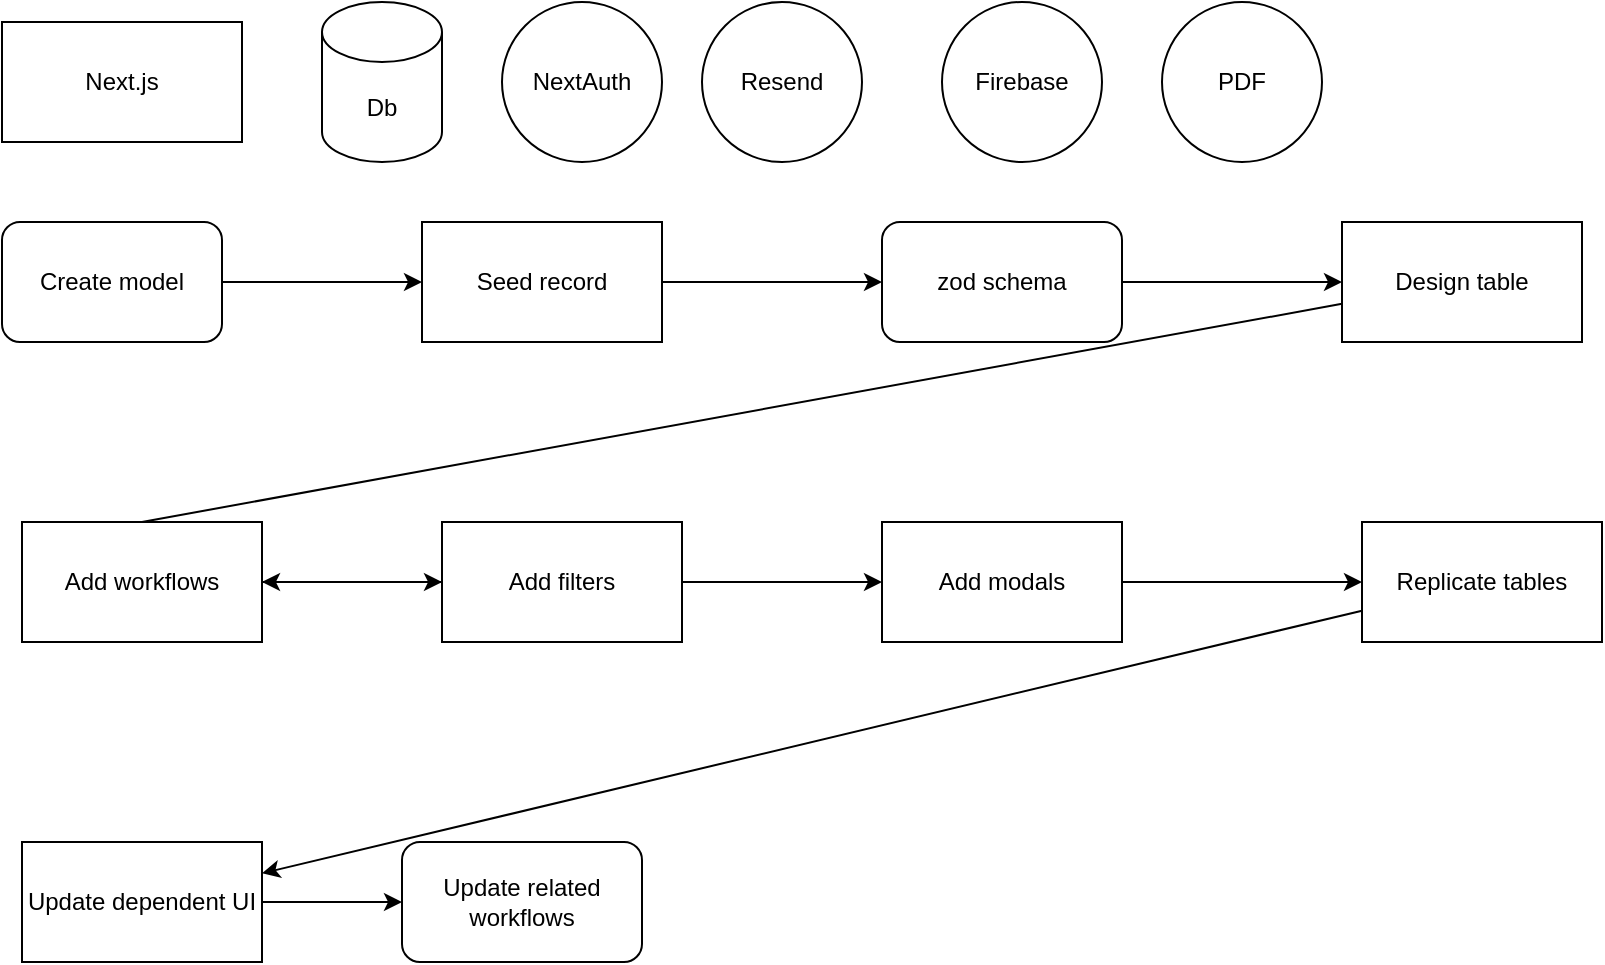 <mxfile>
    <diagram id="6TKos1UK58W8FpvXql2E" name="Page-1">
        <mxGraphModel dx="1055" dy="393" grid="1" gridSize="10" guides="1" tooltips="1" connect="1" arrows="1" fold="1" page="1" pageScale="1" pageWidth="827" pageHeight="1169" math="0" shadow="0">
            <root>
                <mxCell id="0"/>
                <mxCell id="1" parent="0"/>
                <mxCell id="2" value="Db" style="shape=cylinder3;whiteSpace=wrap;html=1;boundedLbl=1;backgroundOutline=1;size=15;" parent="1" vertex="1">
                    <mxGeometry x="180" y="50" width="60" height="80" as="geometry"/>
                </mxCell>
                <mxCell id="3" value="Next.js" style="rounded=0;whiteSpace=wrap;html=1;" parent="1" vertex="1">
                    <mxGeometry x="20" y="60" width="120" height="60" as="geometry"/>
                </mxCell>
                <mxCell id="4" value="PDF" style="ellipse;whiteSpace=wrap;html=1;aspect=fixed;" parent="1" vertex="1">
                    <mxGeometry x="600" y="50" width="80" height="80" as="geometry"/>
                </mxCell>
                <mxCell id="5" value="Resend" style="ellipse;whiteSpace=wrap;html=1;aspect=fixed;" parent="1" vertex="1">
                    <mxGeometry x="370" y="50" width="80" height="80" as="geometry"/>
                </mxCell>
                <mxCell id="6" value="Firebase" style="ellipse;whiteSpace=wrap;html=1;aspect=fixed;" parent="1" vertex="1">
                    <mxGeometry x="490" y="50" width="80" height="80" as="geometry"/>
                </mxCell>
                <mxCell id="7" value="NextAuth" style="ellipse;whiteSpace=wrap;html=1;aspect=fixed;" parent="1" vertex="1">
                    <mxGeometry x="270" y="50" width="80" height="80" as="geometry"/>
                </mxCell>
                <mxCell id="10" value="" style="edgeStyle=none;html=1;" edge="1" parent="1" source="8" target="9">
                    <mxGeometry relative="1" as="geometry"/>
                </mxCell>
                <mxCell id="8" value="Create model" style="rounded=1;whiteSpace=wrap;html=1;" vertex="1" parent="1">
                    <mxGeometry x="20" y="160" width="110" height="60" as="geometry"/>
                </mxCell>
                <mxCell id="27" value="" style="edgeStyle=none;html=1;" edge="1" parent="1" source="9" target="26">
                    <mxGeometry relative="1" as="geometry"/>
                </mxCell>
                <mxCell id="9" value="Seed record" style="whiteSpace=wrap;html=1;" vertex="1" parent="1">
                    <mxGeometry x="230" y="160" width="120" height="60" as="geometry"/>
                </mxCell>
                <mxCell id="14" value="" style="edgeStyle=none;html=1;startArrow=none;" edge="1" parent="1" source="15" target="13">
                    <mxGeometry relative="1" as="geometry"/>
                </mxCell>
                <mxCell id="11" value="Design table" style="whiteSpace=wrap;html=1;" vertex="1" parent="1">
                    <mxGeometry x="690" y="160" width="120" height="60" as="geometry"/>
                </mxCell>
                <mxCell id="16" value="" style="edgeStyle=none;html=1;" edge="1" parent="1" source="13" target="15">
                    <mxGeometry relative="1" as="geometry"/>
                </mxCell>
                <mxCell id="13" value="Add workflows" style="whiteSpace=wrap;html=1;" vertex="1" parent="1">
                    <mxGeometry x="30" y="310" width="120" height="60" as="geometry"/>
                </mxCell>
                <mxCell id="18" value="" style="edgeStyle=none;html=1;" edge="1" parent="1" source="15" target="17">
                    <mxGeometry relative="1" as="geometry"/>
                </mxCell>
                <mxCell id="20" value="" style="edgeStyle=none;html=1;" edge="1" parent="1" source="17" target="19">
                    <mxGeometry relative="1" as="geometry"/>
                </mxCell>
                <mxCell id="17" value="Add modals" style="whiteSpace=wrap;html=1;" vertex="1" parent="1">
                    <mxGeometry x="460" y="310" width="120" height="60" as="geometry"/>
                </mxCell>
                <mxCell id="22" value="" style="edgeStyle=none;html=1;" edge="1" parent="1" source="19" target="21">
                    <mxGeometry relative="1" as="geometry"/>
                </mxCell>
                <mxCell id="19" value="Replicate tables" style="whiteSpace=wrap;html=1;" vertex="1" parent="1">
                    <mxGeometry x="700" y="310" width="120" height="60" as="geometry"/>
                </mxCell>
                <mxCell id="24" value="" style="edgeStyle=none;html=1;" edge="1" parent="1" source="21" target="23">
                    <mxGeometry relative="1" as="geometry"/>
                </mxCell>
                <mxCell id="21" value="Update dependent UI" style="whiteSpace=wrap;html=1;" vertex="1" parent="1">
                    <mxGeometry x="30" y="470" width="120" height="60" as="geometry"/>
                </mxCell>
                <mxCell id="23" value="Update related workflows" style="rounded=1;whiteSpace=wrap;html=1;" vertex="1" parent="1">
                    <mxGeometry x="220" y="470" width="120" height="60" as="geometry"/>
                </mxCell>
                <mxCell id="29" value="" style="edgeStyle=none;html=1;" edge="1" parent="1" source="26" target="11">
                    <mxGeometry relative="1" as="geometry"/>
                </mxCell>
                <mxCell id="26" value="zod schema" style="rounded=1;whiteSpace=wrap;html=1;" vertex="1" parent="1">
                    <mxGeometry x="460" y="160" width="120" height="60" as="geometry"/>
                </mxCell>
                <mxCell id="28" value="" style="edgeStyle=none;html=1;endArrow=none;entryX=0.5;entryY=0;entryDx=0;entryDy=0;" edge="1" parent="1" source="11" target="13">
                    <mxGeometry relative="1" as="geometry">
                        <mxPoint x="690" y="197.164" as="sourcePoint"/>
                        <mxPoint x="140" y="262.836" as="targetPoint"/>
                    </mxGeometry>
                </mxCell>
                <mxCell id="15" value="Add filters" style="whiteSpace=wrap;html=1;" vertex="1" parent="1">
                    <mxGeometry x="240" y="310" width="120" height="60" as="geometry"/>
                </mxCell>
            </root>
        </mxGraphModel>
    </diagram>
</mxfile>